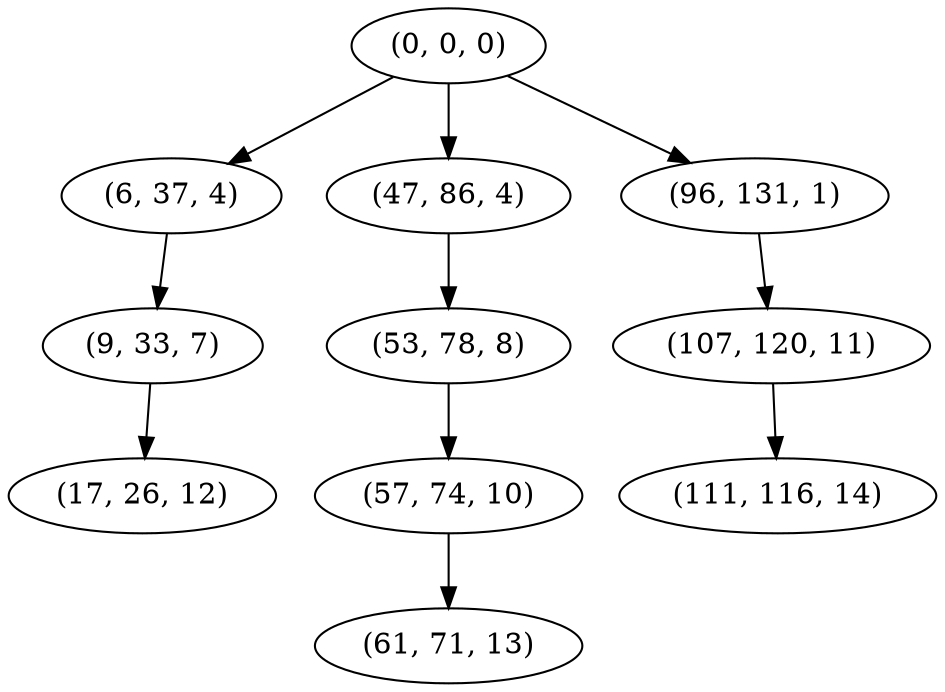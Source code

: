 digraph tree {
    "(0, 0, 0)";
    "(6, 37, 4)";
    "(9, 33, 7)";
    "(17, 26, 12)";
    "(47, 86, 4)";
    "(53, 78, 8)";
    "(57, 74, 10)";
    "(61, 71, 13)";
    "(96, 131, 1)";
    "(107, 120, 11)";
    "(111, 116, 14)";
    "(0, 0, 0)" -> "(6, 37, 4)";
    "(0, 0, 0)" -> "(47, 86, 4)";
    "(0, 0, 0)" -> "(96, 131, 1)";
    "(6, 37, 4)" -> "(9, 33, 7)";
    "(9, 33, 7)" -> "(17, 26, 12)";
    "(47, 86, 4)" -> "(53, 78, 8)";
    "(53, 78, 8)" -> "(57, 74, 10)";
    "(57, 74, 10)" -> "(61, 71, 13)";
    "(96, 131, 1)" -> "(107, 120, 11)";
    "(107, 120, 11)" -> "(111, 116, 14)";
}
